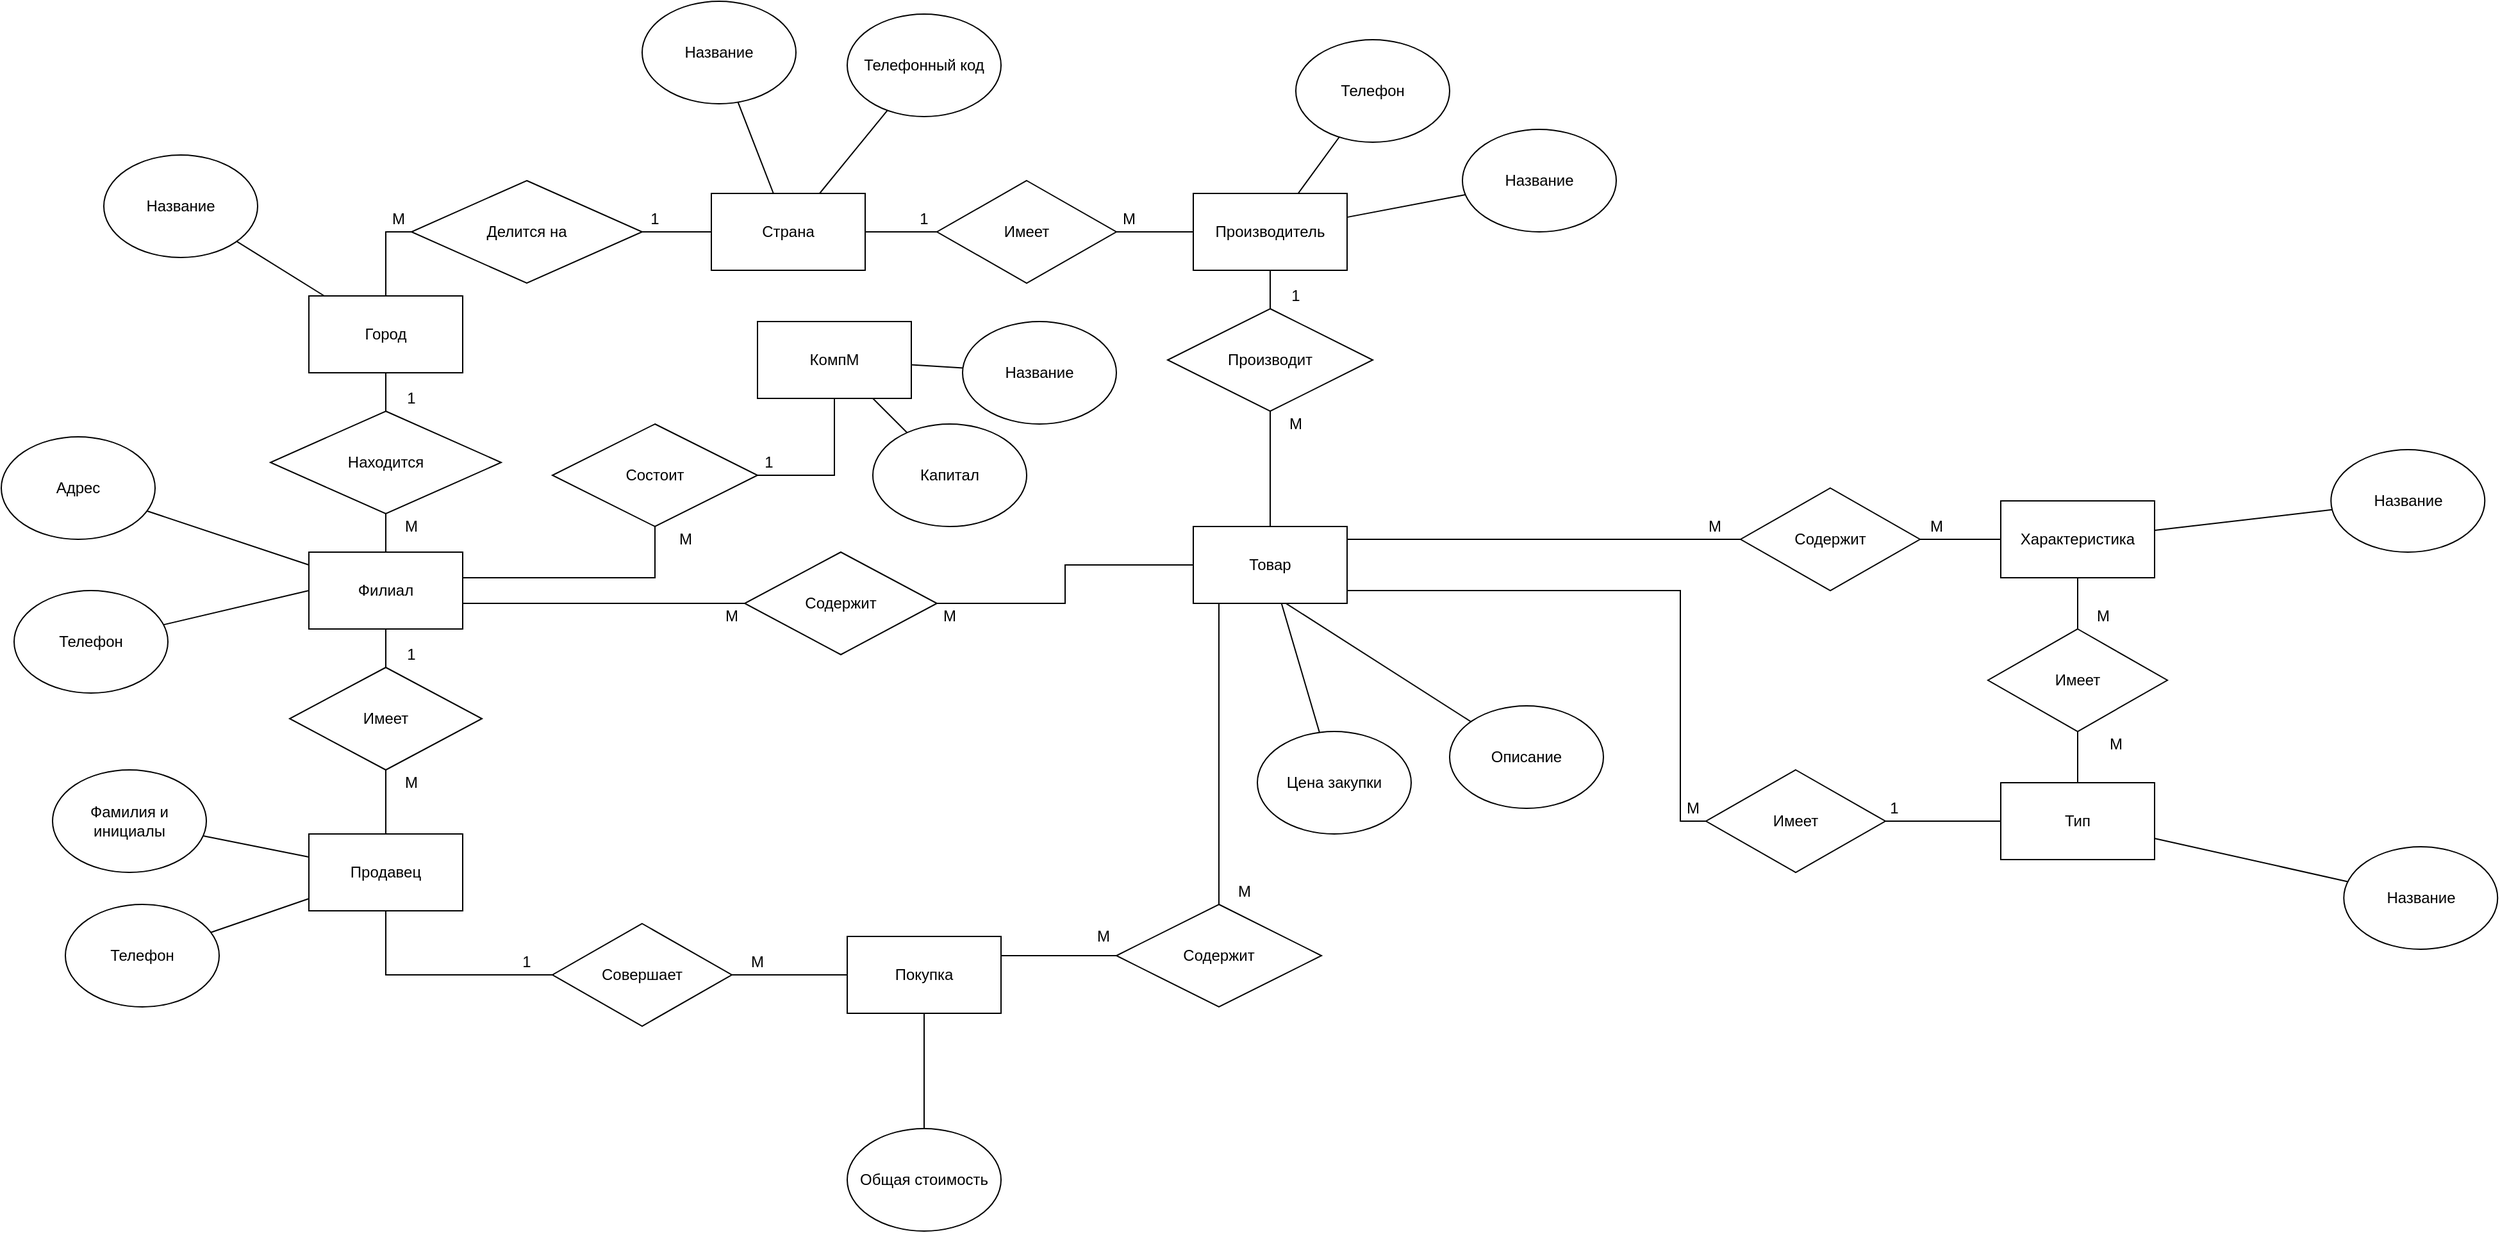 <mxfile version="14.6.13" type="device"><diagram id="t9gdsTTvaItoaNowRfs7" name="Page-1"><mxGraphModel dx="2500" dy="2087" grid="1" gridSize="10" guides="1" tooltips="1" connect="1" arrows="1" fold="1" page="1" pageScale="1" pageWidth="827" pageHeight="1169" math="0" shadow="0"><root><mxCell id="0"/><mxCell id="1" parent="0"/><mxCell id="oyezrtdSxQvc5GKAysbO-24" style="edgeStyle=orthogonalEdgeStyle;rounded=0;orthogonalLoop=1;jettySize=auto;html=1;endArrow=none;endFill=0;" edge="1" parent="1" source="oyezrtdSxQvc5GKAysbO-1" target="oyezrtdSxQvc5GKAysbO-11"><mxGeometry relative="1" as="geometry"><Array as="points"/></mxGeometry></mxCell><mxCell id="oyezrtdSxQvc5GKAysbO-1" value="Страна" style="rounded=0;whiteSpace=wrap;html=1;" vertex="1" parent="1"><mxGeometry x="294" y="40" width="120" height="60" as="geometry"/></mxCell><mxCell id="oyezrtdSxQvc5GKAysbO-33" style="edgeStyle=orthogonalEdgeStyle;rounded=0;orthogonalLoop=1;jettySize=auto;html=1;endArrow=none;endFill=0;" edge="1" parent="1" source="oyezrtdSxQvc5GKAysbO-2" target="oyezrtdSxQvc5GKAysbO-12"><mxGeometry relative="1" as="geometry"/></mxCell><mxCell id="oyezrtdSxQvc5GKAysbO-2" value="Город" style="rounded=0;whiteSpace=wrap;html=1;" vertex="1" parent="1"><mxGeometry x="-20" y="120" width="120" height="60" as="geometry"/></mxCell><mxCell id="oyezrtdSxQvc5GKAysbO-90" style="edgeStyle=orthogonalEdgeStyle;rounded=0;orthogonalLoop=1;jettySize=auto;html=1;endArrow=none;endFill=0;" edge="1" parent="1" source="oyezrtdSxQvc5GKAysbO-3" target="oyezrtdSxQvc5GKAysbO-13"><mxGeometry relative="1" as="geometry"><Array as="points"><mxPoint x="390" y="260"/></Array></mxGeometry></mxCell><mxCell id="oyezrtdSxQvc5GKAysbO-3" value="&lt;div&gt;КомпМ&lt;/div&gt;" style="rounded=0;whiteSpace=wrap;html=1;" vertex="1" parent="1"><mxGeometry x="330" y="140" width="120" height="60" as="geometry"/></mxCell><mxCell id="oyezrtdSxQvc5GKAysbO-35" style="edgeStyle=orthogonalEdgeStyle;rounded=0;orthogonalLoop=1;jettySize=auto;html=1;endArrow=none;endFill=0;" edge="1" parent="1" source="oyezrtdSxQvc5GKAysbO-4" target="oyezrtdSxQvc5GKAysbO-15"><mxGeometry relative="1" as="geometry"/></mxCell><mxCell id="oyezrtdSxQvc5GKAysbO-4" value="&lt;div&gt;Филиал&lt;/div&gt;" style="rounded=0;whiteSpace=wrap;html=1;" vertex="1" parent="1"><mxGeometry x="-20" y="320" width="120" height="60" as="geometry"/></mxCell><mxCell id="oyezrtdSxQvc5GKAysbO-48" style="edgeStyle=orthogonalEdgeStyle;rounded=0;orthogonalLoop=1;jettySize=auto;html=1;endArrow=none;endFill=0;" edge="1" parent="1" source="oyezrtdSxQvc5GKAysbO-6" target="oyezrtdSxQvc5GKAysbO-16"><mxGeometry relative="1" as="geometry"/></mxCell><mxCell id="oyezrtdSxQvc5GKAysbO-6" value="Покупка" style="rounded=0;whiteSpace=wrap;html=1;" vertex="1" parent="1"><mxGeometry x="400" y="620" width="120" height="60" as="geometry"/></mxCell><mxCell id="oyezrtdSxQvc5GKAysbO-45" style="edgeStyle=orthogonalEdgeStyle;rounded=0;orthogonalLoop=1;jettySize=auto;html=1;endArrow=none;endFill=0;" edge="1" parent="1" source="oyezrtdSxQvc5GKAysbO-7" target="oyezrtdSxQvc5GKAysbO-20"><mxGeometry relative="1" as="geometry"><Array as="points"><mxPoint x="1050" y="350"/><mxPoint x="1050" y="530"/></Array></mxGeometry></mxCell><mxCell id="oyezrtdSxQvc5GKAysbO-53" style="edgeStyle=orthogonalEdgeStyle;rounded=0;orthogonalLoop=1;jettySize=auto;html=1;endArrow=none;endFill=0;" edge="1" parent="1" source="oyezrtdSxQvc5GKAysbO-7" target="oyezrtdSxQvc5GKAysbO-52"><mxGeometry relative="1" as="geometry"><Array as="points"><mxPoint x="690" y="460"/><mxPoint x="690" y="460"/></Array></mxGeometry></mxCell><mxCell id="oyezrtdSxQvc5GKAysbO-93" style="edgeStyle=orthogonalEdgeStyle;rounded=0;orthogonalLoop=1;jettySize=auto;html=1;endArrow=none;endFill=0;" edge="1" parent="1" source="oyezrtdSxQvc5GKAysbO-7" target="oyezrtdSxQvc5GKAysbO-17"><mxGeometry relative="1" as="geometry"/></mxCell><mxCell id="oyezrtdSxQvc5GKAysbO-7" value="&lt;div&gt;Товар&lt;/div&gt;" style="rounded=0;whiteSpace=wrap;html=1;" vertex="1" parent="1"><mxGeometry x="670" y="300" width="120" height="60" as="geometry"/></mxCell><mxCell id="oyezrtdSxQvc5GKAysbO-8" value="Тип" style="rounded=0;whiteSpace=wrap;html=1;" vertex="1" parent="1"><mxGeometry x="1300" y="500" width="120" height="60" as="geometry"/></mxCell><mxCell id="oyezrtdSxQvc5GKAysbO-42" style="edgeStyle=orthogonalEdgeStyle;rounded=0;orthogonalLoop=1;jettySize=auto;html=1;exitX=0;exitY=0.5;exitDx=0;exitDy=0;endArrow=none;endFill=0;" edge="1" parent="1" source="oyezrtdSxQvc5GKAysbO-9" target="oyezrtdSxQvc5GKAysbO-22"><mxGeometry relative="1" as="geometry"/></mxCell><mxCell id="oyezrtdSxQvc5GKAysbO-43" style="edgeStyle=orthogonalEdgeStyle;rounded=0;orthogonalLoop=1;jettySize=auto;html=1;endArrow=none;endFill=0;" edge="1" parent="1" source="oyezrtdSxQvc5GKAysbO-9" target="oyezrtdSxQvc5GKAysbO-21"><mxGeometry relative="1" as="geometry"/></mxCell><mxCell id="oyezrtdSxQvc5GKAysbO-9" value="Характеристика" style="rounded=0;whiteSpace=wrap;html=1;" vertex="1" parent="1"><mxGeometry x="1300" y="280" width="120" height="60" as="geometry"/></mxCell><mxCell id="oyezrtdSxQvc5GKAysbO-39" style="edgeStyle=orthogonalEdgeStyle;rounded=0;orthogonalLoop=1;jettySize=auto;html=1;endArrow=none;endFill=0;" edge="1" parent="1" source="oyezrtdSxQvc5GKAysbO-10" target="oyezrtdSxQvc5GKAysbO-19"><mxGeometry relative="1" as="geometry"/></mxCell><mxCell id="oyezrtdSxQvc5GKAysbO-10" value="Производитель" style="rounded=0;whiteSpace=wrap;html=1;" vertex="1" parent="1"><mxGeometry x="670" y="40" width="120" height="60" as="geometry"/></mxCell><mxCell id="oyezrtdSxQvc5GKAysbO-25" style="edgeStyle=orthogonalEdgeStyle;rounded=0;orthogonalLoop=1;jettySize=auto;html=1;endArrow=none;endFill=0;" edge="1" parent="1" source="oyezrtdSxQvc5GKAysbO-11" target="oyezrtdSxQvc5GKAysbO-2"><mxGeometry relative="1" as="geometry"><Array as="points"><mxPoint x="40" y="70"/></Array></mxGeometry></mxCell><mxCell id="oyezrtdSxQvc5GKAysbO-11" value="Делится на" style="rhombus;whiteSpace=wrap;html=1;" vertex="1" parent="1"><mxGeometry x="60" y="30" width="180" height="80" as="geometry"/></mxCell><mxCell id="oyezrtdSxQvc5GKAysbO-34" style="edgeStyle=orthogonalEdgeStyle;rounded=0;orthogonalLoop=1;jettySize=auto;html=1;endArrow=none;endFill=0;" edge="1" parent="1" source="oyezrtdSxQvc5GKAysbO-12" target="oyezrtdSxQvc5GKAysbO-4"><mxGeometry relative="1" as="geometry"/></mxCell><mxCell id="oyezrtdSxQvc5GKAysbO-12" value="Находится" style="rhombus;whiteSpace=wrap;html=1;" vertex="1" parent="1"><mxGeometry x="-50" y="210" width="180" height="80" as="geometry"/></mxCell><mxCell id="oyezrtdSxQvc5GKAysbO-31" style="edgeStyle=orthogonalEdgeStyle;rounded=0;orthogonalLoop=1;jettySize=auto;html=1;endArrow=none;endFill=0;" edge="1" parent="1" source="oyezrtdSxQvc5GKAysbO-13" target="oyezrtdSxQvc5GKAysbO-4"><mxGeometry relative="1" as="geometry"><Array as="points"><mxPoint x="250" y="340"/></Array></mxGeometry></mxCell><mxCell id="oyezrtdSxQvc5GKAysbO-13" value="Состоит" style="rhombus;whiteSpace=wrap;html=1;rotation=0;" vertex="1" parent="1"><mxGeometry x="170" y="220" width="160" height="80" as="geometry"/></mxCell><mxCell id="oyezrtdSxQvc5GKAysbO-14" value="Продавец" style="rounded=0;whiteSpace=wrap;html=1;" vertex="1" parent="1"><mxGeometry x="-20" y="540" width="120" height="60" as="geometry"/></mxCell><mxCell id="oyezrtdSxQvc5GKAysbO-36" style="edgeStyle=orthogonalEdgeStyle;rounded=0;orthogonalLoop=1;jettySize=auto;html=1;endArrow=none;endFill=0;" edge="1" parent="1" source="oyezrtdSxQvc5GKAysbO-15" target="oyezrtdSxQvc5GKAysbO-14"><mxGeometry relative="1" as="geometry"/></mxCell><mxCell id="oyezrtdSxQvc5GKAysbO-15" value="Имеет" style="rhombus;whiteSpace=wrap;html=1;" vertex="1" parent="1"><mxGeometry x="-35" y="410" width="150" height="80" as="geometry"/></mxCell><mxCell id="oyezrtdSxQvc5GKAysbO-49" style="edgeStyle=orthogonalEdgeStyle;rounded=0;orthogonalLoop=1;jettySize=auto;html=1;endArrow=none;endFill=0;" edge="1" parent="1" source="oyezrtdSxQvc5GKAysbO-16" target="oyezrtdSxQvc5GKAysbO-14"><mxGeometry relative="1" as="geometry"/></mxCell><mxCell id="oyezrtdSxQvc5GKAysbO-16" value="Совершает" style="rhombus;whiteSpace=wrap;html=1;" vertex="1" parent="1"><mxGeometry x="170" y="610" width="140" height="80" as="geometry"/></mxCell><mxCell id="oyezrtdSxQvc5GKAysbO-94" style="edgeStyle=orthogonalEdgeStyle;rounded=0;orthogonalLoop=1;jettySize=auto;html=1;endArrow=none;endFill=0;" edge="1" parent="1" source="oyezrtdSxQvc5GKAysbO-17" target="oyezrtdSxQvc5GKAysbO-4"><mxGeometry relative="1" as="geometry"><Array as="points"><mxPoint x="270" y="360"/><mxPoint x="270" y="360"/></Array></mxGeometry></mxCell><mxCell id="oyezrtdSxQvc5GKAysbO-17" value="Содержит" style="rhombus;whiteSpace=wrap;html=1;" vertex="1" parent="1"><mxGeometry x="320" y="320" width="150" height="80" as="geometry"/></mxCell><mxCell id="oyezrtdSxQvc5GKAysbO-29" style="edgeStyle=orthogonalEdgeStyle;rounded=0;orthogonalLoop=1;jettySize=auto;html=1;endArrow=none;endFill=0;" edge="1" parent="1" source="oyezrtdSxQvc5GKAysbO-18" target="oyezrtdSxQvc5GKAysbO-10"><mxGeometry relative="1" as="geometry"/></mxCell><mxCell id="oyezrtdSxQvc5GKAysbO-18" value="Имеет" style="rhombus;whiteSpace=wrap;html=1;" vertex="1" parent="1"><mxGeometry x="470" y="30" width="140" height="80" as="geometry"/></mxCell><mxCell id="oyezrtdSxQvc5GKAysbO-50" style="edgeStyle=orthogonalEdgeStyle;rounded=0;orthogonalLoop=1;jettySize=auto;html=1;endArrow=none;endFill=0;" edge="1" parent="1" source="oyezrtdSxQvc5GKAysbO-19" target="oyezrtdSxQvc5GKAysbO-7"><mxGeometry relative="1" as="geometry"/></mxCell><mxCell id="oyezrtdSxQvc5GKAysbO-19" value="Производит" style="rhombus;whiteSpace=wrap;html=1;" vertex="1" parent="1"><mxGeometry x="650" y="130" width="160" height="80" as="geometry"/></mxCell><mxCell id="oyezrtdSxQvc5GKAysbO-46" style="edgeStyle=orthogonalEdgeStyle;rounded=0;orthogonalLoop=1;jettySize=auto;html=1;endArrow=none;endFill=0;" edge="1" parent="1" source="oyezrtdSxQvc5GKAysbO-20" target="oyezrtdSxQvc5GKAysbO-8"><mxGeometry relative="1" as="geometry"/></mxCell><mxCell id="oyezrtdSxQvc5GKAysbO-20" value="Имеет" style="rhombus;whiteSpace=wrap;html=1;" vertex="1" parent="1"><mxGeometry x="1070" y="490" width="140" height="80" as="geometry"/></mxCell><mxCell id="oyezrtdSxQvc5GKAysbO-44" style="edgeStyle=orthogonalEdgeStyle;rounded=0;orthogonalLoop=1;jettySize=auto;html=1;endArrow=none;endFill=0;" edge="1" parent="1" source="oyezrtdSxQvc5GKAysbO-21" target="oyezrtdSxQvc5GKAysbO-8"><mxGeometry relative="1" as="geometry"><Array as="points"><mxPoint x="1360" y="510"/></Array></mxGeometry></mxCell><mxCell id="oyezrtdSxQvc5GKAysbO-21" value="Имеет" style="rhombus;whiteSpace=wrap;html=1;" vertex="1" parent="1"><mxGeometry x="1290" y="380" width="140" height="80" as="geometry"/></mxCell><mxCell id="oyezrtdSxQvc5GKAysbO-89" style="edgeStyle=orthogonalEdgeStyle;rounded=0;orthogonalLoop=1;jettySize=auto;html=1;endArrow=none;endFill=0;" edge="1" parent="1" source="oyezrtdSxQvc5GKAysbO-22" target="oyezrtdSxQvc5GKAysbO-7"><mxGeometry relative="1" as="geometry"><Array as="points"><mxPoint x="910" y="310"/><mxPoint x="910" y="310"/></Array></mxGeometry></mxCell><mxCell id="oyezrtdSxQvc5GKAysbO-22" value="Содержит" style="rhombus;whiteSpace=wrap;html=1;" vertex="1" parent="1"><mxGeometry x="1097" y="270" width="140" height="80" as="geometry"/></mxCell><mxCell id="oyezrtdSxQvc5GKAysbO-26" value="1" style="text;html=1;strokeColor=none;fillColor=none;align=center;verticalAlign=middle;whiteSpace=wrap;rounded=0;" vertex="1" parent="1"><mxGeometry x="230" y="50" width="40" height="20" as="geometry"/></mxCell><mxCell id="oyezrtdSxQvc5GKAysbO-27" value="M" style="text;html=1;strokeColor=none;fillColor=none;align=center;verticalAlign=middle;whiteSpace=wrap;rounded=0;" vertex="1" parent="1"><mxGeometry x="30" y="50" width="40" height="20" as="geometry"/></mxCell><mxCell id="oyezrtdSxQvc5GKAysbO-28" value="" style="endArrow=none;html=1;exitX=1;exitY=0.5;exitDx=0;exitDy=0;" edge="1" parent="1" source="oyezrtdSxQvc5GKAysbO-1" target="oyezrtdSxQvc5GKAysbO-18"><mxGeometry width="50" height="50" relative="1" as="geometry"><mxPoint x="290" y="410" as="sourcePoint"/><mxPoint x="340" y="360" as="targetPoint"/></mxGeometry></mxCell><mxCell id="oyezrtdSxQvc5GKAysbO-54" style="edgeStyle=orthogonalEdgeStyle;rounded=0;orthogonalLoop=1;jettySize=auto;html=1;endArrow=none;endFill=0;" edge="1" parent="1" source="oyezrtdSxQvc5GKAysbO-52" target="oyezrtdSxQvc5GKAysbO-6"><mxGeometry relative="1" as="geometry"><Array as="points"><mxPoint x="550" y="635"/><mxPoint x="550" y="635"/></Array></mxGeometry></mxCell><mxCell id="oyezrtdSxQvc5GKAysbO-52" value="Содержит" style="rhombus;whiteSpace=wrap;html=1;" vertex="1" parent="1"><mxGeometry x="610" y="595" width="160" height="80" as="geometry"/></mxCell><mxCell id="oyezrtdSxQvc5GKAysbO-55" value="1" style="text;html=1;strokeColor=none;fillColor=none;align=center;verticalAlign=middle;whiteSpace=wrap;rounded=0;" vertex="1" parent="1"><mxGeometry x="440" y="50" width="40" height="20" as="geometry"/></mxCell><mxCell id="oyezrtdSxQvc5GKAysbO-56" value="M" style="text;html=1;strokeColor=none;fillColor=none;align=center;verticalAlign=middle;whiteSpace=wrap;rounded=0;" vertex="1" parent="1"><mxGeometry x="600" y="50" width="40" height="20" as="geometry"/></mxCell><mxCell id="oyezrtdSxQvc5GKAysbO-57" value="1" style="text;html=1;strokeColor=none;fillColor=none;align=center;verticalAlign=middle;whiteSpace=wrap;rounded=0;" vertex="1" parent="1"><mxGeometry x="730" y="110" width="40" height="20" as="geometry"/></mxCell><mxCell id="oyezrtdSxQvc5GKAysbO-58" value="M" style="text;html=1;strokeColor=none;fillColor=none;align=center;verticalAlign=middle;whiteSpace=wrap;rounded=0;" vertex="1" parent="1"><mxGeometry x="730" y="210" width="40" height="20" as="geometry"/></mxCell><mxCell id="oyezrtdSxQvc5GKAysbO-59" value="1" style="text;html=1;strokeColor=none;fillColor=none;align=center;verticalAlign=middle;whiteSpace=wrap;rounded=0;" vertex="1" parent="1"><mxGeometry x="319" y="240" width="40" height="20" as="geometry"/></mxCell><mxCell id="oyezrtdSxQvc5GKAysbO-60" value="M" style="text;html=1;strokeColor=none;fillColor=none;align=center;verticalAlign=middle;whiteSpace=wrap;rounded=0;" vertex="1" parent="1"><mxGeometry x="254" y="300" width="40" height="20" as="geometry"/></mxCell><mxCell id="oyezrtdSxQvc5GKAysbO-62" value="1" style="text;html=1;strokeColor=none;fillColor=none;align=center;verticalAlign=middle;whiteSpace=wrap;rounded=0;" vertex="1" parent="1"><mxGeometry x="40" y="190" width="40" height="20" as="geometry"/></mxCell><mxCell id="oyezrtdSxQvc5GKAysbO-64" value="M" style="text;html=1;strokeColor=none;fillColor=none;align=center;verticalAlign=middle;whiteSpace=wrap;rounded=0;" vertex="1" parent="1"><mxGeometry x="40" y="290" width="40" height="20" as="geometry"/></mxCell><mxCell id="oyezrtdSxQvc5GKAysbO-65" value="1" style="text;html=1;strokeColor=none;fillColor=none;align=center;verticalAlign=middle;whiteSpace=wrap;rounded=0;" vertex="1" parent="1"><mxGeometry x="40" y="390" width="40" height="20" as="geometry"/></mxCell><mxCell id="oyezrtdSxQvc5GKAysbO-67" value="M" style="text;html=1;strokeColor=none;fillColor=none;align=center;verticalAlign=middle;whiteSpace=wrap;rounded=0;" vertex="1" parent="1"><mxGeometry x="40" y="490" width="40" height="20" as="geometry"/></mxCell><mxCell id="oyezrtdSxQvc5GKAysbO-69" value="1" style="text;html=1;strokeColor=none;fillColor=none;align=center;verticalAlign=middle;whiteSpace=wrap;rounded=0;" vertex="1" parent="1"><mxGeometry x="130" y="630" width="40" height="20" as="geometry"/></mxCell><mxCell id="oyezrtdSxQvc5GKAysbO-71" value="M" style="text;html=1;strokeColor=none;fillColor=none;align=center;verticalAlign=middle;whiteSpace=wrap;rounded=0;" vertex="1" parent="1"><mxGeometry x="310" y="630" width="40" height="20" as="geometry"/></mxCell><mxCell id="oyezrtdSxQvc5GKAysbO-75" value="M" style="text;html=1;strokeColor=none;fillColor=none;align=center;verticalAlign=middle;whiteSpace=wrap;rounded=0;" vertex="1" parent="1"><mxGeometry x="690" y="575" width="40" height="20" as="geometry"/></mxCell><mxCell id="oyezrtdSxQvc5GKAysbO-76" value="M" style="text;html=1;strokeColor=none;fillColor=none;align=center;verticalAlign=middle;whiteSpace=wrap;rounded=0;" vertex="1" parent="1"><mxGeometry x="580" y="610" width="40" height="20" as="geometry"/></mxCell><mxCell id="oyezrtdSxQvc5GKAysbO-77" value="M" style="text;html=1;strokeColor=none;fillColor=none;align=center;verticalAlign=middle;whiteSpace=wrap;rounded=0;" vertex="1" parent="1"><mxGeometry x="290" y="360" width="40" height="20" as="geometry"/></mxCell><mxCell id="oyezrtdSxQvc5GKAysbO-78" value="M" style="text;html=1;strokeColor=none;fillColor=none;align=center;verticalAlign=middle;whiteSpace=wrap;rounded=0;" vertex="1" parent="1"><mxGeometry x="460" y="360" width="40" height="20" as="geometry"/></mxCell><mxCell id="oyezrtdSxQvc5GKAysbO-79" value="M" style="text;html=1;strokeColor=none;fillColor=none;align=center;verticalAlign=middle;whiteSpace=wrap;rounded=0;" vertex="1" parent="1"><mxGeometry x="1040" y="510" width="40" height="20" as="geometry"/></mxCell><mxCell id="oyezrtdSxQvc5GKAysbO-81" value="1" style="text;html=1;strokeColor=none;fillColor=none;align=center;verticalAlign=middle;whiteSpace=wrap;rounded=0;" vertex="1" parent="1"><mxGeometry x="1197" y="510" width="40" height="20" as="geometry"/></mxCell><mxCell id="oyezrtdSxQvc5GKAysbO-83" value="M" style="text;html=1;strokeColor=none;fillColor=none;align=center;verticalAlign=middle;whiteSpace=wrap;rounded=0;" vertex="1" parent="1"><mxGeometry x="1370" y="460" width="40" height="20" as="geometry"/></mxCell><mxCell id="oyezrtdSxQvc5GKAysbO-84" value="M" style="text;html=1;strokeColor=none;fillColor=none;align=center;verticalAlign=middle;whiteSpace=wrap;rounded=0;" vertex="1" parent="1"><mxGeometry x="1360" y="360" width="40" height="20" as="geometry"/></mxCell><mxCell id="oyezrtdSxQvc5GKAysbO-85" value="M" style="text;html=1;strokeColor=none;fillColor=none;align=center;verticalAlign=middle;whiteSpace=wrap;rounded=0;" vertex="1" parent="1"><mxGeometry x="1230" y="290" width="40" height="20" as="geometry"/></mxCell><mxCell id="oyezrtdSxQvc5GKAysbO-87" value="M" style="text;html=1;strokeColor=none;fillColor=none;align=center;verticalAlign=middle;whiteSpace=wrap;rounded=0;" vertex="1" parent="1"><mxGeometry x="1057" y="290" width="40" height="20" as="geometry"/></mxCell><mxCell id="oyezrtdSxQvc5GKAysbO-96" value="Название" style="ellipse;whiteSpace=wrap;html=1;" vertex="1" parent="1"><mxGeometry x="880" y="-10" width="120" height="80" as="geometry"/></mxCell><mxCell id="oyezrtdSxQvc5GKAysbO-97" value="Телефон" style="ellipse;whiteSpace=wrap;html=1;" vertex="1" parent="1"><mxGeometry x="750" y="-80" width="120" height="80" as="geometry"/></mxCell><mxCell id="oyezrtdSxQvc5GKAysbO-99" value="" style="endArrow=none;html=1;endFill=0;" edge="1" parent="1" source="oyezrtdSxQvc5GKAysbO-96" target="oyezrtdSxQvc5GKAysbO-10"><mxGeometry width="50" height="50" relative="1" as="geometry"><mxPoint x="740" y="400" as="sourcePoint"/><mxPoint x="790" y="350" as="targetPoint"/></mxGeometry></mxCell><mxCell id="oyezrtdSxQvc5GKAysbO-101" value="" style="endArrow=none;html=1;endFill=0;" edge="1" parent="1" source="oyezrtdSxQvc5GKAysbO-97" target="oyezrtdSxQvc5GKAysbO-10"><mxGeometry width="50" height="50" relative="1" as="geometry"><mxPoint x="892.274" y="50.909" as="sourcePoint"/><mxPoint x="800" y="68.571" as="targetPoint"/></mxGeometry></mxCell><mxCell id="oyezrtdSxQvc5GKAysbO-102" value="Телефонный код" style="ellipse;whiteSpace=wrap;html=1;" vertex="1" parent="1"><mxGeometry x="400" y="-100" width="120" height="80" as="geometry"/></mxCell><mxCell id="oyezrtdSxQvc5GKAysbO-103" value="&lt;div&gt;Название&lt;/div&gt;" style="ellipse;whiteSpace=wrap;html=1;" vertex="1" parent="1"><mxGeometry x="240" y="-110" width="120" height="80" as="geometry"/></mxCell><mxCell id="oyezrtdSxQvc5GKAysbO-104" value="" style="endArrow=none;html=1;endFill=0;" edge="1" parent="1" source="oyezrtdSxQvc5GKAysbO-102" target="oyezrtdSxQvc5GKAysbO-1"><mxGeometry width="50" height="50" relative="1" as="geometry"><mxPoint x="794.019" y="6.055" as="sourcePoint"/><mxPoint x="761.818" y="50" as="targetPoint"/></mxGeometry></mxCell><mxCell id="oyezrtdSxQvc5GKAysbO-105" value="" style="endArrow=none;html=1;endFill=0;" edge="1" parent="1" source="oyezrtdSxQvc5GKAysbO-103" target="oyezrtdSxQvc5GKAysbO-1"><mxGeometry width="50" height="50" relative="1" as="geometry"><mxPoint x="441.443" y="-14.821" as="sourcePoint"/><mxPoint x="388.462" y="50" as="targetPoint"/></mxGeometry></mxCell><mxCell id="oyezrtdSxQvc5GKAysbO-106" value="Название" style="ellipse;whiteSpace=wrap;html=1;" vertex="1" parent="1"><mxGeometry x="-180" y="10" width="120" height="80" as="geometry"/></mxCell><mxCell id="oyezrtdSxQvc5GKAysbO-107" value="" style="endArrow=none;html=1;endFill=0;" edge="1" parent="1" source="oyezrtdSxQvc5GKAysbO-106" target="oyezrtdSxQvc5GKAysbO-2"><mxGeometry width="50" height="50" relative="1" as="geometry"><mxPoint x="324.993" y="-21.269" as="sourcePoint"/><mxPoint x="352.429" y="50" as="targetPoint"/></mxGeometry></mxCell><mxCell id="oyezrtdSxQvc5GKAysbO-108" value="Название" style="ellipse;whiteSpace=wrap;html=1;" vertex="1" parent="1"><mxGeometry x="490" y="140" width="120" height="80" as="geometry"/></mxCell><mxCell id="oyezrtdSxQvc5GKAysbO-109" value="Капитал" style="ellipse;whiteSpace=wrap;html=1;" vertex="1" parent="1"><mxGeometry x="420" y="220" width="120" height="80" as="geometry"/></mxCell><mxCell id="oyezrtdSxQvc5GKAysbO-111" value="" style="endArrow=none;html=1;endFill=0;" edge="1" parent="1" source="oyezrtdSxQvc5GKAysbO-3" target="oyezrtdSxQvc5GKAysbO-108"><mxGeometry width="50" height="50" relative="1" as="geometry"><mxPoint x="-66.098" y="87.265" as="sourcePoint"/><mxPoint x="2" y="130" as="targetPoint"/></mxGeometry></mxCell><mxCell id="oyezrtdSxQvc5GKAysbO-112" value="" style="endArrow=none;html=1;endFill=0;" edge="1" parent="1" source="oyezrtdSxQvc5GKAysbO-3" target="oyezrtdSxQvc5GKAysbO-109"><mxGeometry width="50" height="50" relative="1" as="geometry"><mxPoint x="460" y="183.882" as="sourcePoint"/><mxPoint x="500.232" y="186.484" as="targetPoint"/></mxGeometry></mxCell><mxCell id="oyezrtdSxQvc5GKAysbO-113" value="Адрес" style="ellipse;whiteSpace=wrap;html=1;" vertex="1" parent="1"><mxGeometry x="-260" y="230" width="120" height="80" as="geometry"/></mxCell><mxCell id="oyezrtdSxQvc5GKAysbO-114" value="" style="endArrow=none;html=1;endFill=0;" edge="1" parent="1" source="oyezrtdSxQvc5GKAysbO-113" target="oyezrtdSxQvc5GKAysbO-4"><mxGeometry width="50" height="50" relative="1" as="geometry"><mxPoint x="-66.098" y="87.265" as="sourcePoint"/><mxPoint x="2" y="130" as="targetPoint"/></mxGeometry></mxCell><mxCell id="oyezrtdSxQvc5GKAysbO-115" value="" style="endArrow=none;html=1;endFill=0;entryX=0;entryY=0.5;entryDx=0;entryDy=0;" edge="1" source="oyezrtdSxQvc5GKAysbO-116" parent="1" target="oyezrtdSxQvc5GKAysbO-4"><mxGeometry width="50" height="50" relative="1" as="geometry"><mxPoint x="-113.018" y="167.265" as="sourcePoint"/><mxPoint x="-53.074" y="400" as="targetPoint"/></mxGeometry></mxCell><mxCell id="oyezrtdSxQvc5GKAysbO-116" value="Телефон" style="ellipse;whiteSpace=wrap;html=1;" vertex="1" parent="1"><mxGeometry x="-250" y="350" width="120" height="80" as="geometry"/></mxCell><mxCell id="oyezrtdSxQvc5GKAysbO-121" value="Фамилия и инициалы" style="ellipse;whiteSpace=wrap;html=1;" vertex="1" parent="1"><mxGeometry x="-220" y="490" width="120" height="80" as="geometry"/></mxCell><mxCell id="oyezrtdSxQvc5GKAysbO-122" value="" style="endArrow=none;html=1;endFill=0;" edge="1" parent="1" source="oyezrtdSxQvc5GKAysbO-121" target="oyezrtdSxQvc5GKAysbO-14"><mxGeometry width="50" height="50" relative="1" as="geometry"><mxPoint x="-123.442" y="386.646" as="sourcePoint"/><mxPoint x="-10" y="360" as="targetPoint"/></mxGeometry></mxCell><mxCell id="oyezrtdSxQvc5GKAysbO-123" value="Телефон" style="ellipse;whiteSpace=wrap;html=1;" vertex="1" parent="1"><mxGeometry x="-210" y="595" width="120" height="80" as="geometry"/></mxCell><mxCell id="oyezrtdSxQvc5GKAysbO-124" value="" style="endArrow=none;html=1;endFill=0;" edge="1" source="oyezrtdSxQvc5GKAysbO-123" parent="1" target="oyezrtdSxQvc5GKAysbO-14"><mxGeometry width="50" height="50" relative="1" as="geometry"><mxPoint x="-113.018" y="457.265" as="sourcePoint"/><mxPoint x="-20" y="640" as="targetPoint"/></mxGeometry></mxCell><mxCell id="oyezrtdSxQvc5GKAysbO-125" value="Общая стоимость" style="ellipse;whiteSpace=wrap;html=1;" vertex="1" parent="1"><mxGeometry x="400" y="770" width="120" height="80" as="geometry"/></mxCell><mxCell id="oyezrtdSxQvc5GKAysbO-126" value="" style="endArrow=none;html=1;endFill=0;" edge="1" parent="1" source="oyezrtdSxQvc5GKAysbO-125" target="oyezrtdSxQvc5GKAysbO-6"><mxGeometry width="50" height="50" relative="1" as="geometry"><mxPoint x="-86.432" y="626.982" as="sourcePoint"/><mxPoint x="-10" y="600.526" as="targetPoint"/></mxGeometry></mxCell><mxCell id="oyezrtdSxQvc5GKAysbO-129" value="Описание" style="ellipse;whiteSpace=wrap;html=1;" vertex="1" parent="1"><mxGeometry x="870" y="440" width="120" height="80" as="geometry"/></mxCell><mxCell id="oyezrtdSxQvc5GKAysbO-130" value="Цена закупки" style="ellipse;whiteSpace=wrap;html=1;" vertex="1" parent="1"><mxGeometry x="720" y="460" width="120" height="80" as="geometry"/></mxCell><mxCell id="oyezrtdSxQvc5GKAysbO-131" value="" style="endArrow=none;html=1;endFill=0;exitX=0.603;exitY=1.001;exitDx=0;exitDy=0;exitPerimeter=0;" edge="1" parent="1" source="oyezrtdSxQvc5GKAysbO-7" target="oyezrtdSxQvc5GKAysbO-129"><mxGeometry width="50" height="50" relative="1" as="geometry"><mxPoint x="892.274" y="50.909" as="sourcePoint"/><mxPoint x="800" y="68.571" as="targetPoint"/></mxGeometry></mxCell><mxCell id="oyezrtdSxQvc5GKAysbO-132" value="" style="endArrow=none;html=1;endFill=0;" edge="1" parent="1" source="oyezrtdSxQvc5GKAysbO-7" target="oyezrtdSxQvc5GKAysbO-130"><mxGeometry width="50" height="50" relative="1" as="geometry"><mxPoint x="752.36" y="370.06" as="sourcePoint"/><mxPoint x="896.561" y="462.407" as="targetPoint"/></mxGeometry></mxCell><mxCell id="oyezrtdSxQvc5GKAysbO-133" value="Название" style="ellipse;whiteSpace=wrap;html=1;" vertex="1" parent="1"><mxGeometry x="1557.64" y="240" width="120" height="80" as="geometry"/></mxCell><mxCell id="oyezrtdSxQvc5GKAysbO-134" value="" style="endArrow=none;html=1;endFill=0;" edge="1" target="oyezrtdSxQvc5GKAysbO-133" parent="1" source="oyezrtdSxQvc5GKAysbO-9"><mxGeometry width="50" height="50" relative="1" as="geometry"><mxPoint x="1430" y="160.06" as="sourcePoint"/><mxPoint x="1487.64" y="-131.429" as="targetPoint"/></mxGeometry></mxCell><mxCell id="oyezrtdSxQvc5GKAysbO-135" value="Название" style="ellipse;whiteSpace=wrap;html=1;" vertex="1" parent="1"><mxGeometry x="1567.64" y="550" width="120" height="80" as="geometry"/></mxCell><mxCell id="oyezrtdSxQvc5GKAysbO-136" value="" style="endArrow=none;html=1;endFill=0;" edge="1" target="oyezrtdSxQvc5GKAysbO-135" parent="1" source="oyezrtdSxQvc5GKAysbO-8"><mxGeometry width="50" height="50" relative="1" as="geometry"><mxPoint x="1430" y="612.982" as="sourcePoint"/><mxPoint x="1497.64" y="178.571" as="targetPoint"/></mxGeometry></mxCell></root></mxGraphModel></diagram></mxfile>